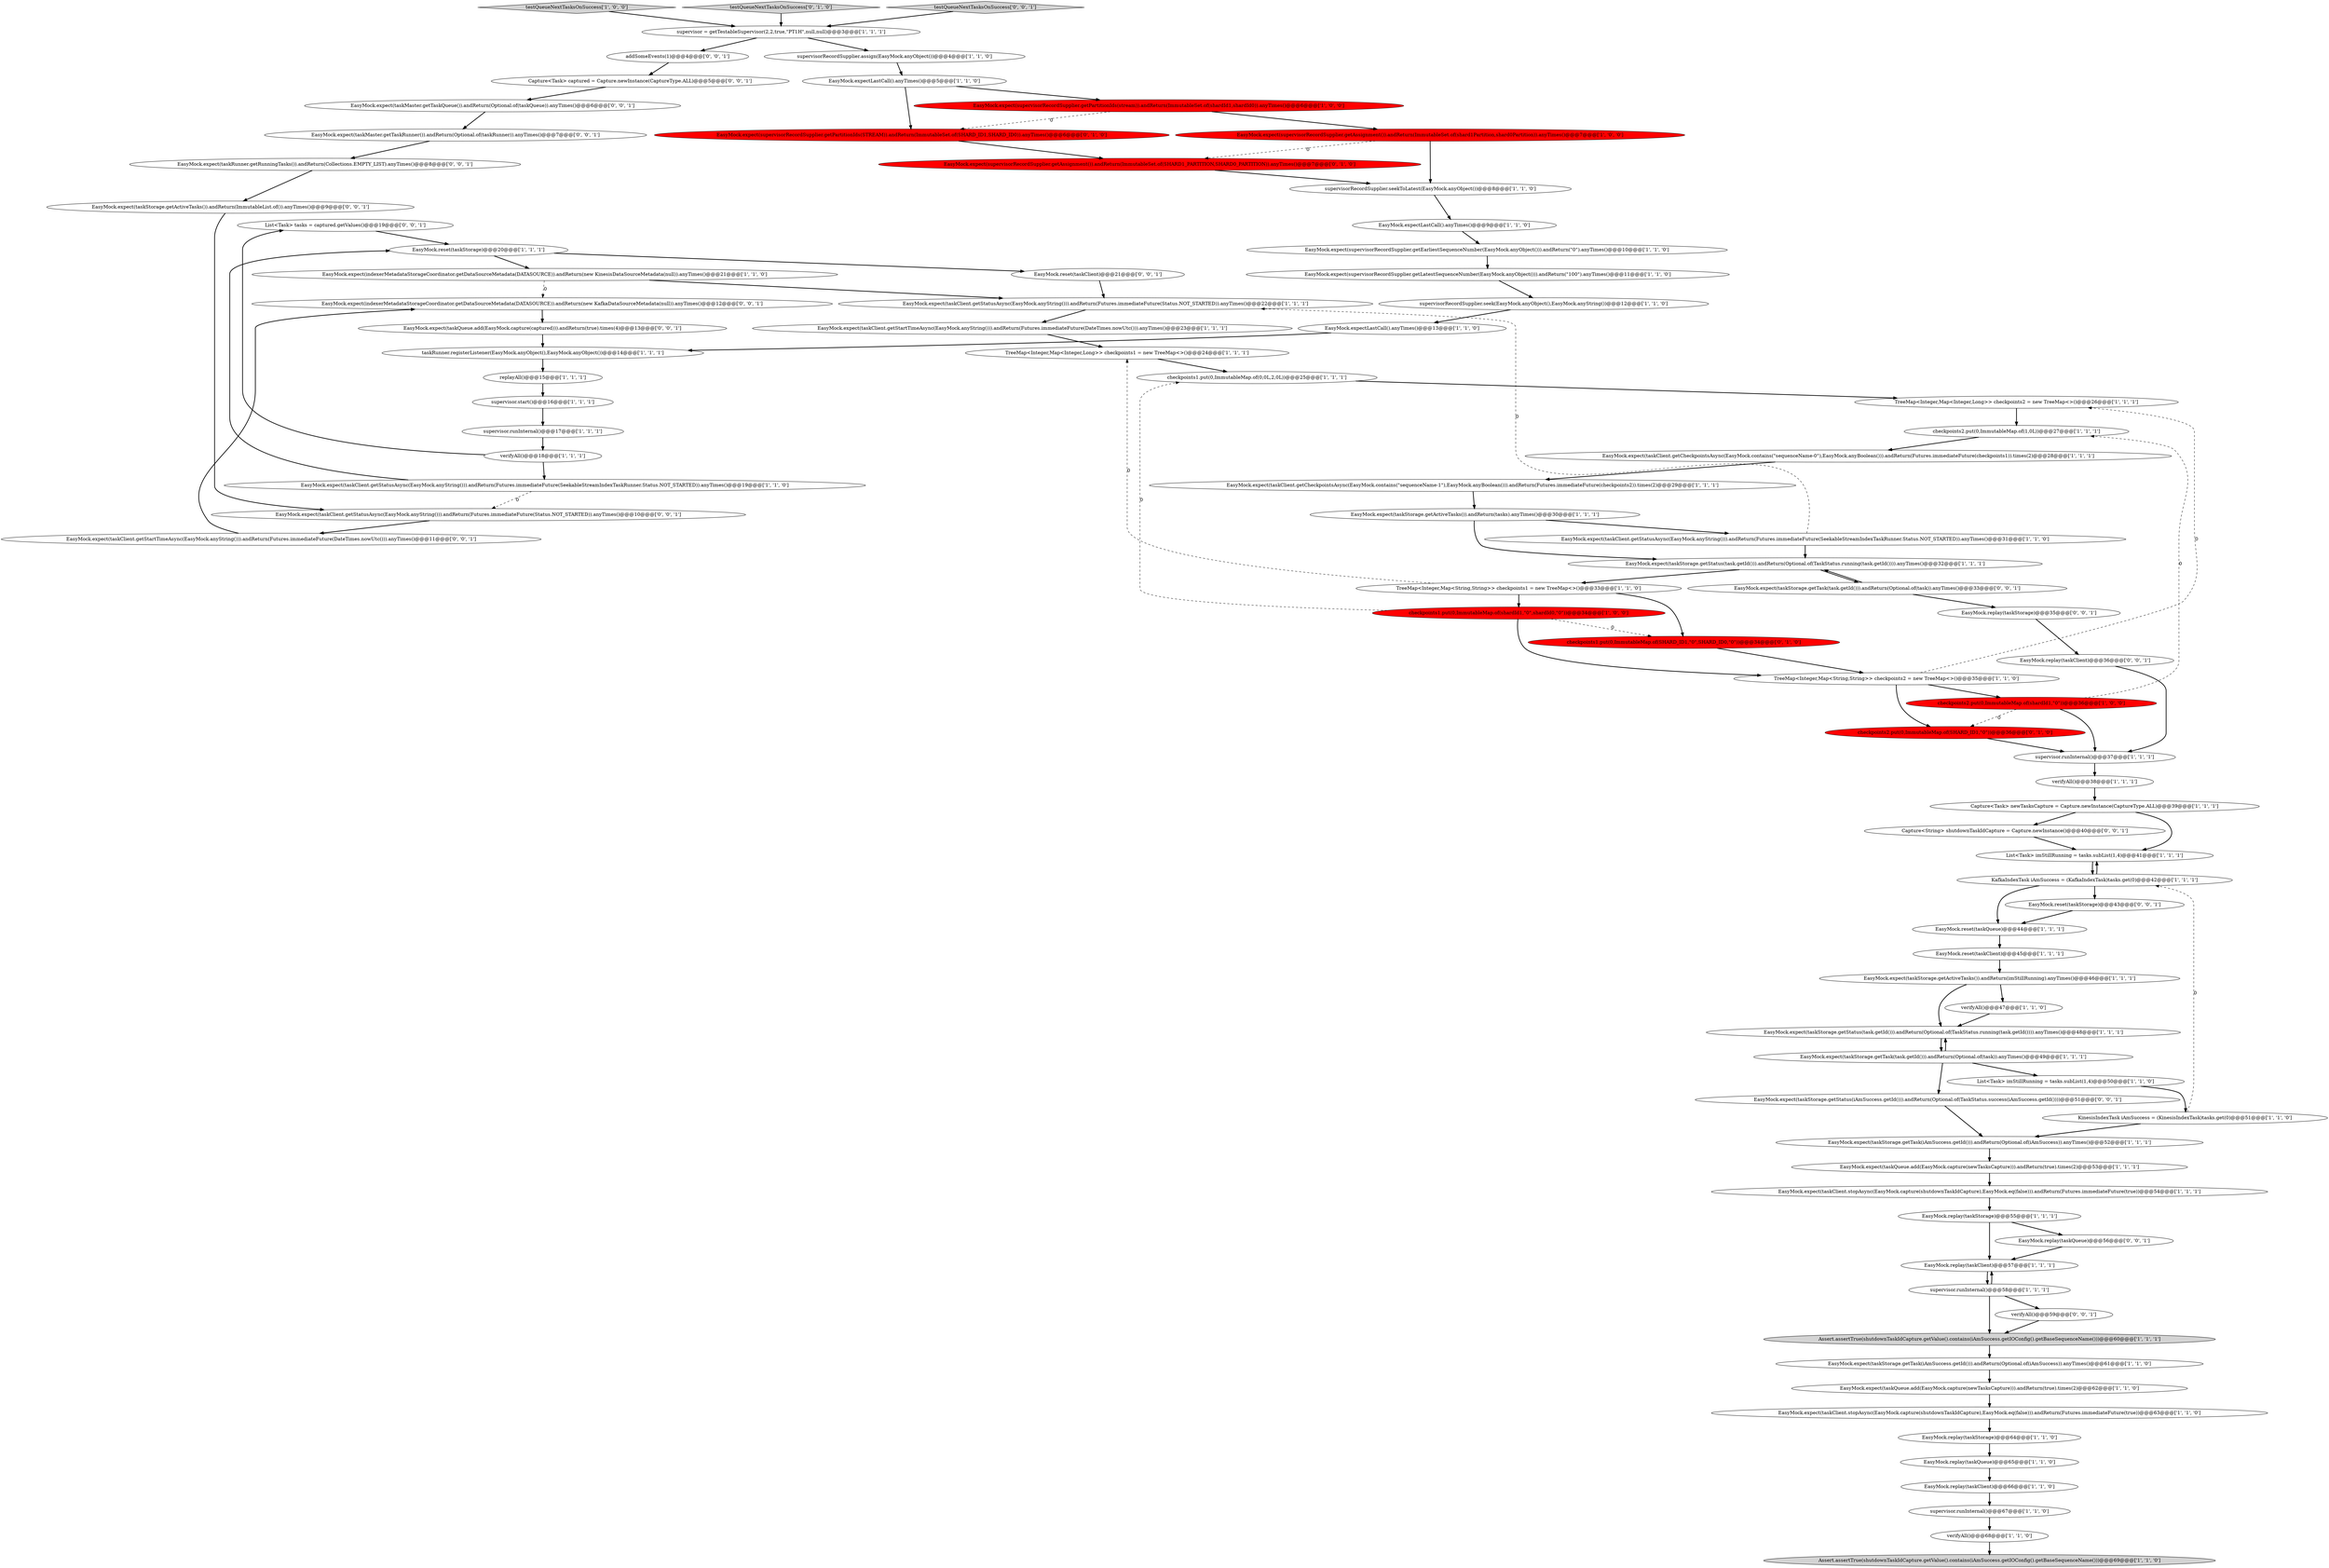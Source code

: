 digraph {
70 [style = filled, label = "List<Task> tasks = captured.getValues()@@@19@@@['0', '0', '1']", fillcolor = white, shape = ellipse image = "AAA0AAABBB3BBB"];
87 [style = filled, label = "EasyMock.expect(taskStorage.getTask(task.getId())).andReturn(Optional.of(task)).anyTimes()@@@33@@@['0', '0', '1']", fillcolor = white, shape = ellipse image = "AAA0AAABBB3BBB"];
3 [style = filled, label = "KafkaIndexTask iAmSuccess = (KafkaIndexTask)tasks.get(0)@@@42@@@['1', '1', '1']", fillcolor = white, shape = ellipse image = "AAA0AAABBB1BBB"];
38 [style = filled, label = "EasyMock.replay(taskStorage)@@@55@@@['1', '1', '1']", fillcolor = white, shape = ellipse image = "AAA0AAABBB1BBB"];
55 [style = filled, label = "EasyMock.expect(taskStorage.getActiveTasks()).andReturn(imStillRunning).anyTimes()@@@46@@@['1', '1', '1']", fillcolor = white, shape = ellipse image = "AAA0AAABBB1BBB"];
51 [style = filled, label = "EasyMock.expect(supervisorRecordSupplier.getPartitionIds(stream)).andReturn(ImmutableSet.of(shardId1,shardId0)).anyTimes()@@@6@@@['1', '0', '0']", fillcolor = red, shape = ellipse image = "AAA1AAABBB1BBB"];
50 [style = filled, label = "List<Task> imStillRunning = tasks.subList(1,4)@@@50@@@['1', '1', '0']", fillcolor = white, shape = ellipse image = "AAA0AAABBB1BBB"];
29 [style = filled, label = "EasyMock.expect(taskStorage.getTask(iAmSuccess.getId())).andReturn(Optional.of(iAmSuccess)).anyTimes()@@@61@@@['1', '1', '0']", fillcolor = white, shape = ellipse image = "AAA0AAABBB1BBB"];
81 [style = filled, label = "EasyMock.expect(taskClient.getStartTimeAsync(EasyMock.anyString())).andReturn(Futures.immediateFuture(DateTimes.nowUtc())).anyTimes()@@@11@@@['0', '0', '1']", fillcolor = white, shape = ellipse image = "AAA0AAABBB3BBB"];
17 [style = filled, label = "EasyMock.expect(supervisorRecordSupplier.getLatestSequenceNumber(EasyMock.anyObject())).andReturn(\"100\").anyTimes()@@@11@@@['1', '1', '0']", fillcolor = white, shape = ellipse image = "AAA0AAABBB1BBB"];
10 [style = filled, label = "EasyMock.expect(taskStorage.getStatus(task.getId())).andReturn(Optional.of(TaskStatus.running(task.getId()))).anyTimes()@@@48@@@['1', '1', '1']", fillcolor = white, shape = ellipse image = "AAA0AAABBB1BBB"];
61 [style = filled, label = "EasyMock.expect(taskClient.getCheckpointsAsync(EasyMock.contains(\"sequenceName-1\"),EasyMock.anyBoolean())).andReturn(Futures.immediateFuture(checkpoints2)).times(2)@@@29@@@['1', '1', '1']", fillcolor = white, shape = ellipse image = "AAA0AAABBB1BBB"];
73 [style = filled, label = "EasyMock.expect(taskMaster.getTaskQueue()).andReturn(Optional.of(taskQueue)).anyTimes()@@@6@@@['0', '0', '1']", fillcolor = white, shape = ellipse image = "AAA0AAABBB3BBB"];
24 [style = filled, label = "EasyMock.reset(taskStorage)@@@20@@@['1', '1', '1']", fillcolor = white, shape = ellipse image = "AAA0AAABBB1BBB"];
88 [style = filled, label = "Capture<String> shutdownTaskIdCapture = Capture.newInstance()@@@40@@@['0', '0', '1']", fillcolor = white, shape = ellipse image = "AAA0AAABBB3BBB"];
23 [style = filled, label = "KinesisIndexTask iAmSuccess = (KinesisIndexTask)tasks.get(0)@@@51@@@['1', '1', '0']", fillcolor = white, shape = ellipse image = "AAA0AAABBB1BBB"];
68 [style = filled, label = "checkpoints1.put(0,ImmutableMap.of(SHARD_ID1,\"0\",SHARD_ID0,\"0\"))@@@34@@@['0', '1', '0']", fillcolor = red, shape = ellipse image = "AAA1AAABBB2BBB"];
41 [style = filled, label = "EasyMock.expect(taskStorage.getActiveTasks()).andReturn(tasks).anyTimes()@@@30@@@['1', '1', '1']", fillcolor = white, shape = ellipse image = "AAA0AAABBB1BBB"];
32 [style = filled, label = "EasyMock.expectLastCall().anyTimes()@@@9@@@['1', '1', '0']", fillcolor = white, shape = ellipse image = "AAA0AAABBB1BBB"];
54 [style = filled, label = "checkpoints2.put(0,ImmutableMap.of(shardId1,\"0\"))@@@36@@@['1', '0', '0']", fillcolor = red, shape = ellipse image = "AAA1AAABBB1BBB"];
11 [style = filled, label = "verifyAll()@@@38@@@['1', '1', '1']", fillcolor = white, shape = ellipse image = "AAA0AAABBB1BBB"];
46 [style = filled, label = "checkpoints1.put(0,ImmutableMap.of(0,0L,2,0L))@@@25@@@['1', '1', '1']", fillcolor = white, shape = ellipse image = "AAA0AAABBB1BBB"];
13 [style = filled, label = "supervisor.runInternal()@@@37@@@['1', '1', '1']", fillcolor = white, shape = ellipse image = "AAA0AAABBB1BBB"];
63 [style = filled, label = "EasyMock.expect(taskStorage.getTask(iAmSuccess.getId())).andReturn(Optional.of(iAmSuccess)).anyTimes()@@@52@@@['1', '1', '1']", fillcolor = white, shape = ellipse image = "AAA0AAABBB1BBB"];
26 [style = filled, label = "EasyMock.expect(taskQueue.add(EasyMock.capture(newTasksCapture))).andReturn(true).times(2)@@@62@@@['1', '1', '0']", fillcolor = white, shape = ellipse image = "AAA0AAABBB1BBB"];
28 [style = filled, label = "EasyMock.expect(taskClient.stopAsync(EasyMock.capture(shutdownTaskIdCapture),EasyMock.eq(false))).andReturn(Futures.immediateFuture(true))@@@54@@@['1', '1', '1']", fillcolor = white, shape = ellipse image = "AAA0AAABBB1BBB"];
39 [style = filled, label = "replayAll()@@@15@@@['1', '1', '1']", fillcolor = white, shape = ellipse image = "AAA0AAABBB1BBB"];
47 [style = filled, label = "TreeMap<Integer,Map<Integer,Long>> checkpoints2 = new TreeMap<>()@@@26@@@['1', '1', '1']", fillcolor = white, shape = ellipse image = "AAA0AAABBB1BBB"];
62 [style = filled, label = "EasyMock.expect(supervisorRecordSupplier.getEarliestSequenceNumber(EasyMock.anyObject())).andReturn(\"0\").anyTimes()@@@10@@@['1', '1', '0']", fillcolor = white, shape = ellipse image = "AAA0AAABBB1BBB"];
89 [style = filled, label = "addSomeEvents(1)@@@4@@@['0', '0', '1']", fillcolor = white, shape = ellipse image = "AAA0AAABBB3BBB"];
20 [style = filled, label = "supervisorRecordSupplier.seekToLatest(EasyMock.anyObject())@@@8@@@['1', '1', '0']", fillcolor = white, shape = ellipse image = "AAA0AAABBB1BBB"];
85 [style = filled, label = "EasyMock.expect(taskStorage.getActiveTasks()).andReturn(ImmutableList.of()).anyTimes()@@@9@@@['0', '0', '1']", fillcolor = white, shape = ellipse image = "AAA0AAABBB3BBB"];
36 [style = filled, label = "supervisorRecordSupplier.seek(EasyMock.anyObject(),EasyMock.anyString())@@@12@@@['1', '1', '0']", fillcolor = white, shape = ellipse image = "AAA0AAABBB1BBB"];
5 [style = filled, label = "EasyMock.expect(taskClient.getStartTimeAsync(EasyMock.anyString())).andReturn(Futures.immediateFuture(DateTimes.nowUtc())).anyTimes()@@@23@@@['1', '1', '1']", fillcolor = white, shape = ellipse image = "AAA0AAABBB1BBB"];
59 [style = filled, label = "Assert.assertTrue(shutdownTaskIdCapture.getValue().contains(iAmSuccess.getIOConfig().getBaseSequenceName()))@@@60@@@['1', '1', '1']", fillcolor = lightgray, shape = ellipse image = "AAA0AAABBB1BBB"];
56 [style = filled, label = "supervisor = getTestableSupervisor(2,2,true,\"PT1H\",null,null)@@@3@@@['1', '1', '1']", fillcolor = white, shape = ellipse image = "AAA0AAABBB1BBB"];
2 [style = filled, label = "EasyMock.expect(indexerMetadataStorageCoordinator.getDataSourceMetadata(DATASOURCE)).andReturn(new KinesisDataSourceMetadata(null)).anyTimes()@@@21@@@['1', '1', '0']", fillcolor = white, shape = ellipse image = "AAA0AAABBB1BBB"];
58 [style = filled, label = "EasyMock.reset(taskQueue)@@@44@@@['1', '1', '1']", fillcolor = white, shape = ellipse image = "AAA0AAABBB1BBB"];
86 [style = filled, label = "EasyMock.reset(taskStorage)@@@43@@@['0', '0', '1']", fillcolor = white, shape = ellipse image = "AAA0AAABBB3BBB"];
82 [style = filled, label = "EasyMock.expect(indexerMetadataStorageCoordinator.getDataSourceMetadata(DATASOURCE)).andReturn(new KafkaDataSourceMetadata(null)).anyTimes()@@@12@@@['0', '0', '1']", fillcolor = white, shape = ellipse image = "AAA0AAABBB3BBB"];
22 [style = filled, label = "EasyMock.replay(taskStorage)@@@64@@@['1', '1', '0']", fillcolor = white, shape = ellipse image = "AAA0AAABBB1BBB"];
9 [style = filled, label = "supervisor.runInternal()@@@58@@@['1', '1', '1']", fillcolor = white, shape = ellipse image = "AAA0AAABBB1BBB"];
40 [style = filled, label = "TreeMap<Integer,Map<Integer,Long>> checkpoints1 = new TreeMap<>()@@@24@@@['1', '1', '1']", fillcolor = white, shape = ellipse image = "AAA0AAABBB1BBB"];
80 [style = filled, label = "EasyMock.expect(taskMaster.getTaskRunner()).andReturn(Optional.of(taskRunner)).anyTimes()@@@7@@@['0', '0', '1']", fillcolor = white, shape = ellipse image = "AAA0AAABBB3BBB"];
44 [style = filled, label = "EasyMock.expect(taskStorage.getStatus(task.getId())).andReturn(Optional.of(TaskStatus.running(task.getId()))).anyTimes()@@@32@@@['1', '1', '1']", fillcolor = white, shape = ellipse image = "AAA0AAABBB1BBB"];
35 [style = filled, label = "EasyMock.replay(taskQueue)@@@65@@@['1', '1', '0']", fillcolor = white, shape = ellipse image = "AAA0AAABBB1BBB"];
72 [style = filled, label = "Capture<Task> captured = Capture.newInstance(CaptureType.ALL)@@@5@@@['0', '0', '1']", fillcolor = white, shape = ellipse image = "AAA0AAABBB3BBB"];
27 [style = filled, label = "supervisor.start()@@@16@@@['1', '1', '1']", fillcolor = white, shape = ellipse image = "AAA0AAABBB1BBB"];
69 [style = filled, label = "EasyMock.expect(taskQueue.add(EasyMock.capture(captured))).andReturn(true).times(4)@@@13@@@['0', '0', '1']", fillcolor = white, shape = ellipse image = "AAA0AAABBB3BBB"];
16 [style = filled, label = "EasyMock.replay(taskClient)@@@66@@@['1', '1', '0']", fillcolor = white, shape = ellipse image = "AAA0AAABBB1BBB"];
78 [style = filled, label = "EasyMock.reset(taskClient)@@@21@@@['0', '0', '1']", fillcolor = white, shape = ellipse image = "AAA0AAABBB3BBB"];
1 [style = filled, label = "verifyAll()@@@68@@@['1', '1', '0']", fillcolor = white, shape = ellipse image = "AAA0AAABBB1BBB"];
48 [style = filled, label = "EasyMock.reset(taskClient)@@@45@@@['1', '1', '1']", fillcolor = white, shape = ellipse image = "AAA0AAABBB1BBB"];
7 [style = filled, label = "EasyMock.replay(taskClient)@@@57@@@['1', '1', '1']", fillcolor = white, shape = ellipse image = "AAA0AAABBB1BBB"];
42 [style = filled, label = "supervisorRecordSupplier.assign(EasyMock.anyObject())@@@4@@@['1', '1', '0']", fillcolor = white, shape = ellipse image = "AAA0AAABBB1BBB"];
4 [style = filled, label = "testQueueNextTasksOnSuccess['1', '0', '0']", fillcolor = lightgray, shape = diamond image = "AAA0AAABBB1BBB"];
25 [style = filled, label = "EasyMock.expectLastCall().anyTimes()@@@13@@@['1', '1', '0']", fillcolor = white, shape = ellipse image = "AAA0AAABBB1BBB"];
21 [style = filled, label = "EasyMock.expect(taskClient.getStatusAsync(EasyMock.anyString())).andReturn(Futures.immediateFuture(SeekableStreamIndexTaskRunner.Status.NOT_STARTED)).anyTimes()@@@31@@@['1', '1', '0']", fillcolor = white, shape = ellipse image = "AAA0AAABBB1BBB"];
49 [style = filled, label = "EasyMock.expect(taskClient.getStatusAsync(EasyMock.anyString())).andReturn(Futures.immediateFuture(SeekableStreamIndexTaskRunner.Status.NOT_STARTED)).anyTimes()@@@19@@@['1', '1', '0']", fillcolor = white, shape = ellipse image = "AAA0AAABBB1BBB"];
12 [style = filled, label = "EasyMock.expect(taskClient.getStatusAsync(EasyMock.anyString())).andReturn(Futures.immediateFuture(Status.NOT_STARTED)).anyTimes()@@@22@@@['1', '1', '1']", fillcolor = white, shape = ellipse image = "AAA0AAABBB1BBB"];
43 [style = filled, label = "taskRunner.registerListener(EasyMock.anyObject(),EasyMock.anyObject())@@@14@@@['1', '1', '1']", fillcolor = white, shape = ellipse image = "AAA0AAABBB1BBB"];
77 [style = filled, label = "EasyMock.expect(taskClient.getStatusAsync(EasyMock.anyString())).andReturn(Futures.immediateFuture(Status.NOT_STARTED)).anyTimes()@@@10@@@['0', '0', '1']", fillcolor = white, shape = ellipse image = "AAA0AAABBB3BBB"];
64 [style = filled, label = "testQueueNextTasksOnSuccess['0', '1', '0']", fillcolor = lightgray, shape = diamond image = "AAA0AAABBB2BBB"];
74 [style = filled, label = "testQueueNextTasksOnSuccess['0', '0', '1']", fillcolor = lightgray, shape = diamond image = "AAA0AAABBB3BBB"];
8 [style = filled, label = "checkpoints1.put(0,ImmutableMap.of(shardId1,\"0\",shardId0,\"0\"))@@@34@@@['1', '0', '0']", fillcolor = red, shape = ellipse image = "AAA1AAABBB1BBB"];
18 [style = filled, label = "Capture<Task> newTasksCapture = Capture.newInstance(CaptureType.ALL)@@@39@@@['1', '1', '1']", fillcolor = white, shape = ellipse image = "AAA0AAABBB1BBB"];
0 [style = filled, label = "List<Task> imStillRunning = tasks.subList(1,4)@@@41@@@['1', '1', '1']", fillcolor = white, shape = ellipse image = "AAA0AAABBB1BBB"];
67 [style = filled, label = "checkpoints2.put(0,ImmutableMap.of(SHARD_ID1,\"0\"))@@@36@@@['0', '1', '0']", fillcolor = red, shape = ellipse image = "AAA1AAABBB2BBB"];
66 [style = filled, label = "EasyMock.expect(supervisorRecordSupplier.getPartitionIds(STREAM)).andReturn(ImmutableSet.of(SHARD_ID1,SHARD_ID0)).anyTimes()@@@6@@@['0', '1', '0']", fillcolor = red, shape = ellipse image = "AAA1AAABBB2BBB"];
79 [style = filled, label = "EasyMock.replay(taskStorage)@@@35@@@['0', '0', '1']", fillcolor = white, shape = ellipse image = "AAA0AAABBB3BBB"];
45 [style = filled, label = "supervisor.runInternal()@@@17@@@['1', '1', '1']", fillcolor = white, shape = ellipse image = "AAA0AAABBB1BBB"];
14 [style = filled, label = "verifyAll()@@@47@@@['1', '1', '0']", fillcolor = white, shape = ellipse image = "AAA0AAABBB1BBB"];
60 [style = filled, label = "TreeMap<Integer,Map<String,String>> checkpoints2 = new TreeMap<>()@@@35@@@['1', '1', '0']", fillcolor = white, shape = ellipse image = "AAA0AAABBB1BBB"];
65 [style = filled, label = "EasyMock.expect(supervisorRecordSupplier.getAssignment()).andReturn(ImmutableSet.of(SHARD1_PARTITION,SHARD0_PARTITION)).anyTimes()@@@7@@@['0', '1', '0']", fillcolor = red, shape = ellipse image = "AAA1AAABBB2BBB"];
37 [style = filled, label = "supervisor.runInternal()@@@67@@@['1', '1', '0']", fillcolor = white, shape = ellipse image = "AAA0AAABBB1BBB"];
30 [style = filled, label = "TreeMap<Integer,Map<String,String>> checkpoints1 = new TreeMap<>()@@@33@@@['1', '1', '0']", fillcolor = white, shape = ellipse image = "AAA0AAABBB1BBB"];
75 [style = filled, label = "EasyMock.expect(taskRunner.getRunningTasks()).andReturn(Collections.EMPTY_LIST).anyTimes()@@@8@@@['0', '0', '1']", fillcolor = white, shape = ellipse image = "AAA0AAABBB3BBB"];
76 [style = filled, label = "EasyMock.replay(taskQueue)@@@56@@@['0', '0', '1']", fillcolor = white, shape = ellipse image = "AAA0AAABBB3BBB"];
34 [style = filled, label = "EasyMock.expect(taskQueue.add(EasyMock.capture(newTasksCapture))).andReturn(true).times(2)@@@53@@@['1', '1', '1']", fillcolor = white, shape = ellipse image = "AAA0AAABBB1BBB"];
19 [style = filled, label = "EasyMock.expectLastCall().anyTimes()@@@5@@@['1', '1', '0']", fillcolor = white, shape = ellipse image = "AAA0AAABBB1BBB"];
31 [style = filled, label = "verifyAll()@@@18@@@['1', '1', '1']", fillcolor = white, shape = ellipse image = "AAA0AAABBB1BBB"];
33 [style = filled, label = "EasyMock.expect(supervisorRecordSupplier.getAssignment()).andReturn(ImmutableSet.of(shard1Partition,shard0Partition)).anyTimes()@@@7@@@['1', '0', '0']", fillcolor = red, shape = ellipse image = "AAA1AAABBB1BBB"];
53 [style = filled, label = "EasyMock.expect(taskClient.getCheckpointsAsync(EasyMock.contains(\"sequenceName-0\"),EasyMock.anyBoolean())).andReturn(Futures.immediateFuture(checkpoints1)).times(2)@@@28@@@['1', '1', '1']", fillcolor = white, shape = ellipse image = "AAA0AAABBB1BBB"];
71 [style = filled, label = "verifyAll()@@@59@@@['0', '0', '1']", fillcolor = white, shape = ellipse image = "AAA0AAABBB3BBB"];
83 [style = filled, label = "EasyMock.replay(taskClient)@@@36@@@['0', '0', '1']", fillcolor = white, shape = ellipse image = "AAA0AAABBB3BBB"];
52 [style = filled, label = "checkpoints2.put(0,ImmutableMap.of(1,0L))@@@27@@@['1', '1', '1']", fillcolor = white, shape = ellipse image = "AAA0AAABBB1BBB"];
6 [style = filled, label = "EasyMock.expect(taskStorage.getTask(task.getId())).andReturn(Optional.of(task)).anyTimes()@@@49@@@['1', '1', '1']", fillcolor = white, shape = ellipse image = "AAA0AAABBB1BBB"];
15 [style = filled, label = "Assert.assertTrue(shutdownTaskIdCapture.getValue().contains(iAmSuccess.getIOConfig().getBaseSequenceName()))@@@69@@@['1', '1', '0']", fillcolor = lightgray, shape = ellipse image = "AAA0AAABBB1BBB"];
84 [style = filled, label = "EasyMock.expect(taskStorage.getStatus(iAmSuccess.getId())).andReturn(Optional.of(TaskStatus.success(iAmSuccess.getId())))@@@51@@@['0', '0', '1']", fillcolor = white, shape = ellipse image = "AAA0AAABBB3BBB"];
57 [style = filled, label = "EasyMock.expect(taskClient.stopAsync(EasyMock.capture(shutdownTaskIdCapture),EasyMock.eq(false))).andReturn(Futures.immediateFuture(true))@@@63@@@['1', '1', '0']", fillcolor = white, shape = ellipse image = "AAA0AAABBB1BBB"];
60->47 [style = dashed, label="0"];
16->37 [style = bold, label=""];
12->5 [style = bold, label=""];
38->76 [style = bold, label=""];
9->71 [style = bold, label=""];
87->44 [style = bold, label=""];
28->38 [style = bold, label=""];
55->14 [style = bold, label=""];
63->34 [style = bold, label=""];
25->43 [style = bold, label=""];
45->31 [style = bold, label=""];
9->7 [style = bold, label=""];
17->36 [style = bold, label=""];
7->9 [style = bold, label=""];
49->24 [style = bold, label=""];
73->80 [style = bold, label=""];
32->62 [style = bold, label=""];
38->7 [style = bold, label=""];
72->73 [style = bold, label=""];
27->45 [style = bold, label=""];
26->57 [style = bold, label=""];
56->89 [style = bold, label=""];
65->20 [style = bold, label=""];
30->8 [style = bold, label=""];
33->65 [style = dashed, label="0"];
18->0 [style = bold, label=""];
42->19 [style = bold, label=""];
89->72 [style = bold, label=""];
83->13 [style = bold, label=""];
0->3 [style = bold, label=""];
79->83 [style = bold, label=""];
21->44 [style = bold, label=""];
50->23 [style = bold, label=""];
85->77 [style = bold, label=""];
51->66 [style = dashed, label="0"];
41->21 [style = bold, label=""];
37->1 [style = bold, label=""];
31->70 [style = bold, label=""];
14->10 [style = bold, label=""];
8->46 [style = dashed, label="0"];
30->68 [style = bold, label=""];
13->11 [style = bold, label=""];
84->63 [style = bold, label=""];
11->18 [style = bold, label=""];
3->0 [style = bold, label=""];
29->26 [style = bold, label=""];
44->87 [style = bold, label=""];
4->56 [style = bold, label=""];
18->88 [style = bold, label=""];
36->25 [style = bold, label=""];
86->58 [style = bold, label=""];
77->81 [style = bold, label=""];
81->82 [style = bold, label=""];
48->55 [style = bold, label=""];
49->77 [style = dashed, label="0"];
62->17 [style = bold, label=""];
3->58 [style = bold, label=""];
70->24 [style = bold, label=""];
87->79 [style = bold, label=""];
8->68 [style = dashed, label="0"];
69->43 [style = bold, label=""];
44->30 [style = bold, label=""];
60->54 [style = bold, label=""];
66->65 [style = bold, label=""];
61->41 [style = bold, label=""];
54->52 [style = dashed, label="0"];
31->49 [style = bold, label=""];
55->10 [style = bold, label=""];
10->6 [style = bold, label=""];
3->86 [style = bold, label=""];
21->12 [style = dashed, label="0"];
34->28 [style = bold, label=""];
23->3 [style = dashed, label="0"];
58->48 [style = bold, label=""];
19->66 [style = bold, label=""];
9->59 [style = bold, label=""];
71->59 [style = bold, label=""];
6->10 [style = bold, label=""];
23->63 [style = bold, label=""];
88->0 [style = bold, label=""];
78->12 [style = bold, label=""];
5->40 [style = bold, label=""];
19->51 [style = bold, label=""];
47->52 [style = bold, label=""];
22->35 [style = bold, label=""];
43->39 [style = bold, label=""];
75->85 [style = bold, label=""];
68->60 [style = bold, label=""];
53->61 [style = bold, label=""];
80->75 [style = bold, label=""];
30->40 [style = dashed, label="0"];
35->16 [style = bold, label=""];
67->13 [style = bold, label=""];
6->84 [style = bold, label=""];
33->20 [style = bold, label=""];
52->53 [style = bold, label=""];
24->2 [style = bold, label=""];
1->15 [style = bold, label=""];
54->67 [style = dashed, label="0"];
8->60 [style = bold, label=""];
24->78 [style = bold, label=""];
2->82 [style = dashed, label="0"];
20->32 [style = bold, label=""];
39->27 [style = bold, label=""];
46->47 [style = bold, label=""];
2->12 [style = bold, label=""];
56->42 [style = bold, label=""];
40->46 [style = bold, label=""];
60->67 [style = bold, label=""];
64->56 [style = bold, label=""];
59->29 [style = bold, label=""];
76->7 [style = bold, label=""];
54->13 [style = bold, label=""];
82->69 [style = bold, label=""];
6->50 [style = bold, label=""];
57->22 [style = bold, label=""];
41->44 [style = bold, label=""];
74->56 [style = bold, label=""];
51->33 [style = bold, label=""];
}
